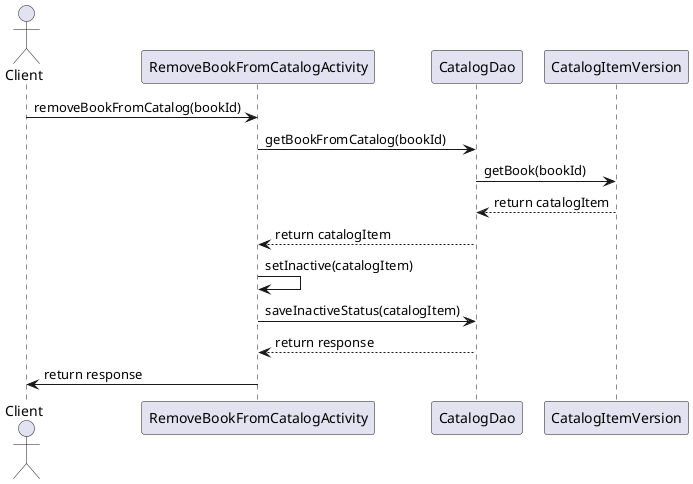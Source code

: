 @startuml


actor Client
participant RemoveBookFromCatalogActivity
participant CatalogDao
participant CatalogItemVersion


Client -> RemoveBookFromCatalogActivity: removeBookFromCatalog(bookId)
RemoveBookFromCatalogActivity -> CatalogDao: getBookFromCatalog(bookId)
CatalogDao -> CatalogItemVersion: getBook(bookId)
CatalogItemVersion --> CatalogDao: return catalogItem
CatalogDao -->RemoveBookFromCatalogActivity: return catalogItem
RemoveBookFromCatalogActivity -> RemoveBookFromCatalogActivity: setInactive(catalogItem)
RemoveBookFromCatalogActivity ->CatalogDao: saveInactiveStatus(catalogItem)
CatalogDao --> RemoveBookFromCatalogActivity: return response
RemoveBookFromCatalogActivity -> Client: return response

@enduml